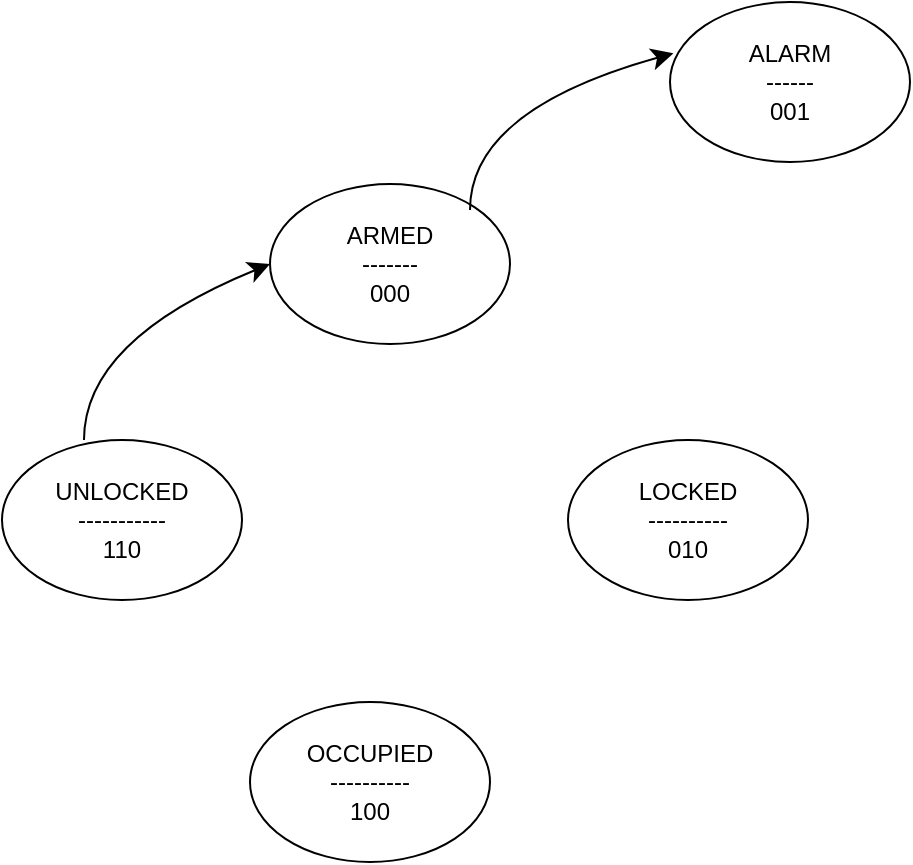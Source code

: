 <mxfile version="24.7.16">
  <diagram name="Page-1" id="ufPcFtBtT_tMSGd3bAlw">
    <mxGraphModel dx="1434" dy="908" grid="0" gridSize="10" guides="1" tooltips="1" connect="1" arrows="1" fold="1" page="0" pageScale="1" pageWidth="827" pageHeight="1169" math="0" shadow="0">
      <root>
        <mxCell id="0" />
        <mxCell id="1" parent="0" />
        <mxCell id="kRps_IP-fa0bhhn8yu1A-1" value="ARMED&lt;br&gt;-------&lt;div&gt;000&lt;/div&gt;" style="ellipse;whiteSpace=wrap;html=1;" vertex="1" parent="1">
          <mxGeometry x="21" y="63" width="120" height="80" as="geometry" />
        </mxCell>
        <mxCell id="kRps_IP-fa0bhhn8yu1A-2" value="UNLOCKED&lt;div&gt;-----------&lt;/div&gt;&lt;div&gt;110&lt;/div&gt;" style="ellipse;whiteSpace=wrap;html=1;" vertex="1" parent="1">
          <mxGeometry x="-113" y="191" width="120" height="80" as="geometry" />
        </mxCell>
        <mxCell id="kRps_IP-fa0bhhn8yu1A-3" value="OCCUPIED&lt;div&gt;----------&lt;/div&gt;&lt;div&gt;100&lt;/div&gt;" style="ellipse;whiteSpace=wrap;html=1;" vertex="1" parent="1">
          <mxGeometry x="11" y="322" width="120" height="80" as="geometry" />
        </mxCell>
        <mxCell id="kRps_IP-fa0bhhn8yu1A-4" value="LOCKED&lt;div&gt;----------&lt;/div&gt;&lt;div&gt;010&lt;/div&gt;" style="ellipse;whiteSpace=wrap;html=1;" vertex="1" parent="1">
          <mxGeometry x="170" y="191" width="120" height="80" as="geometry" />
        </mxCell>
        <mxCell id="kRps_IP-fa0bhhn8yu1A-5" value="ALARM&lt;div&gt;------&lt;/div&gt;&lt;div&gt;001&lt;/div&gt;" style="ellipse;whiteSpace=wrap;html=1;" vertex="1" parent="1">
          <mxGeometry x="221" y="-28" width="120" height="80" as="geometry" />
        </mxCell>
        <mxCell id="kRps_IP-fa0bhhn8yu1A-6" value="" style="curved=1;endArrow=classic;html=1;rounded=0;fontSize=12;startSize=8;endSize=8;entryX=0;entryY=0.5;entryDx=0;entryDy=0;" edge="1" parent="1" target="kRps_IP-fa0bhhn8yu1A-1">
          <mxGeometry width="50" height="50" relative="1" as="geometry">
            <mxPoint x="-72" y="191" as="sourcePoint" />
            <mxPoint x="-22" y="141" as="targetPoint" />
            <Array as="points">
              <mxPoint x="-72" y="141" />
            </Array>
          </mxGeometry>
        </mxCell>
        <mxCell id="kRps_IP-fa0bhhn8yu1A-7" value="" style="curved=1;endArrow=classic;html=1;rounded=0;fontSize=12;startSize=8;endSize=8;entryX=0.014;entryY=0.321;entryDx=0;entryDy=0;entryPerimeter=0;" edge="1" parent="1" target="kRps_IP-fa0bhhn8yu1A-5">
          <mxGeometry width="50" height="50" relative="1" as="geometry">
            <mxPoint x="121" y="76" as="sourcePoint" />
            <mxPoint x="214" y="-12" as="targetPoint" />
            <Array as="points">
              <mxPoint x="121" y="26" />
            </Array>
          </mxGeometry>
        </mxCell>
      </root>
    </mxGraphModel>
  </diagram>
</mxfile>
